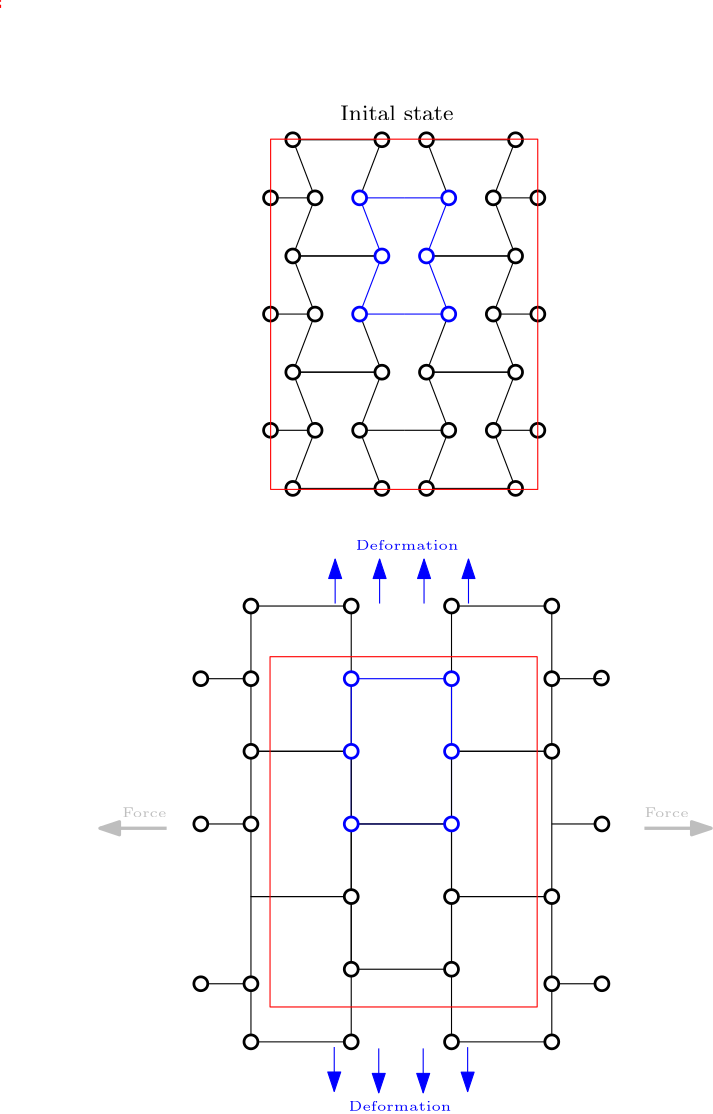 <?xml version="1.0"?>
<!DOCTYPE ipe SYSTEM "ipe.dtd">
<ipe version="70218" creator="Ipe 7.2.24">
<info created="D:20240429112255" modified="D:20240429141146"/>
<ipestyle name="basic">
<symbol name="arrow/arc(spx)">
<path stroke="sym-stroke" fill="sym-stroke" pen="sym-pen">
0 0 m
-1 0.333 l
-1 -0.333 l
h
</path>
</symbol>
<symbol name="arrow/farc(spx)">
<path stroke="sym-stroke" fill="white" pen="sym-pen">
0 0 m
-1 0.333 l
-1 -0.333 l
h
</path>
</symbol>
<symbol name="arrow/ptarc(spx)">
<path stroke="sym-stroke" fill="sym-stroke" pen="sym-pen">
0 0 m
-1 0.333 l
-0.8 0 l
-1 -0.333 l
h
</path>
</symbol>
<symbol name="arrow/fptarc(spx)">
<path stroke="sym-stroke" fill="white" pen="sym-pen">
0 0 m
-1 0.333 l
-0.8 0 l
-1 -0.333 l
h
</path>
</symbol>
<symbol name="mark/circle(sx)" transformations="translations">
<path fill="sym-stroke">
0.6 0 0 0.6 0 0 e
0.4 0 0 0.4 0 0 e
</path>
</symbol>
<symbol name="mark/disk(sx)" transformations="translations">
<path fill="sym-stroke">
0.6 0 0 0.6 0 0 e
</path>
</symbol>
<symbol name="mark/fdisk(sfx)" transformations="translations">
<group>
<path fill="sym-fill">
0.5 0 0 0.5 0 0 e
</path>
<path fill="sym-stroke" fillrule="eofill">
0.6 0 0 0.6 0 0 e
0.4 0 0 0.4 0 0 e
</path>
</group>
</symbol>
<symbol name="mark/box(sx)" transformations="translations">
<path fill="sym-stroke" fillrule="eofill">
-0.6 -0.6 m
0.6 -0.6 l
0.6 0.6 l
-0.6 0.6 l
h
-0.4 -0.4 m
0.4 -0.4 l
0.4 0.4 l
-0.4 0.4 l
h
</path>
</symbol>
<symbol name="mark/square(sx)" transformations="translations">
<path fill="sym-stroke">
-0.6 -0.6 m
0.6 -0.6 l
0.6 0.6 l
-0.6 0.6 l
h
</path>
</symbol>
<symbol name="mark/fsquare(sfx)" transformations="translations">
<group>
<path fill="sym-fill">
-0.5 -0.5 m
0.5 -0.5 l
0.5 0.5 l
-0.5 0.5 l
h
</path>
<path fill="sym-stroke" fillrule="eofill">
-0.6 -0.6 m
0.6 -0.6 l
0.6 0.6 l
-0.6 0.6 l
h
-0.4 -0.4 m
0.4 -0.4 l
0.4 0.4 l
-0.4 0.4 l
h
</path>
</group>
</symbol>
<symbol name="mark/cross(sx)" transformations="translations">
<group>
<path fill="sym-stroke">
-0.43 -0.57 m
0.57 0.43 l
0.43 0.57 l
-0.57 -0.43 l
h
</path>
<path fill="sym-stroke">
-0.43 0.57 m
0.57 -0.43 l
0.43 -0.57 l
-0.57 0.43 l
h
</path>
</group>
</symbol>
<symbol name="arrow/fnormal(spx)">
<path stroke="sym-stroke" fill="white" pen="sym-pen">
0 0 m
-1 0.333 l
-1 -0.333 l
h
</path>
</symbol>
<symbol name="arrow/pointed(spx)">
<path stroke="sym-stroke" fill="sym-stroke" pen="sym-pen">
0 0 m
-1 0.333 l
-0.8 0 l
-1 -0.333 l
h
</path>
</symbol>
<symbol name="arrow/fpointed(spx)">
<path stroke="sym-stroke" fill="white" pen="sym-pen">
0 0 m
-1 0.333 l
-0.8 0 l
-1 -0.333 l
h
</path>
</symbol>
<symbol name="arrow/linear(spx)">
<path stroke="sym-stroke" pen="sym-pen">
-1 0.333 m
0 0 l
-1 -0.333 l
</path>
</symbol>
<symbol name="arrow/fdouble(spx)">
<path stroke="sym-stroke" fill="white" pen="sym-pen">
0 0 m
-1 0.333 l
-1 -0.333 l
h
-1 0 m
-2 0.333 l
-2 -0.333 l
h
</path>
</symbol>
<symbol name="arrow/double(spx)">
<path stroke="sym-stroke" fill="sym-stroke" pen="sym-pen">
0 0 m
-1 0.333 l
-1 -0.333 l
h
-1 0 m
-2 0.333 l
-2 -0.333 l
h
</path>
</symbol>
<symbol name="arrow/mid-normal(spx)">
<path stroke="sym-stroke" fill="sym-stroke" pen="sym-pen">
0.5 0 m
-0.5 0.333 l
-0.5 -0.333 l
h
</path>
</symbol>
<symbol name="arrow/mid-fnormal(spx)">
<path stroke="sym-stroke" fill="white" pen="sym-pen">
0.5 0 m
-0.5 0.333 l
-0.5 -0.333 l
h
</path>
</symbol>
<symbol name="arrow/mid-pointed(spx)">
<path stroke="sym-stroke" fill="sym-stroke" pen="sym-pen">
0.5 0 m
-0.5 0.333 l
-0.3 0 l
-0.5 -0.333 l
h
</path>
</symbol>
<symbol name="arrow/mid-fpointed(spx)">
<path stroke="sym-stroke" fill="white" pen="sym-pen">
0.5 0 m
-0.5 0.333 l
-0.3 0 l
-0.5 -0.333 l
h
</path>
</symbol>
<symbol name="arrow/mid-double(spx)">
<path stroke="sym-stroke" fill="sym-stroke" pen="sym-pen">
1 0 m
0 0.333 l
0 -0.333 l
h
0 0 m
-1 0.333 l
-1 -0.333 l
h
</path>
</symbol>
<symbol name="arrow/mid-fdouble(spx)">
<path stroke="sym-stroke" fill="white" pen="sym-pen">
1 0 m
0 0.333 l
0 -0.333 l
h
0 0 m
-1 0.333 l
-1 -0.333 l
h
</path>
</symbol>
<anglesize name="22.5 deg" value="22.5"/>
<anglesize name="30 deg" value="30"/>
<anglesize name="45 deg" value="45"/>
<anglesize name="60 deg" value="60"/>
<anglesize name="90 deg" value="90"/>
<arrowsize name="large" value="10"/>
<arrowsize name="small" value="5"/>
<arrowsize name="tiny" value="3"/>
<color name="blue" value="0 0 1"/>
<color name="brown" value="0.647 0.165 0.165"/>
<color name="darkblue" value="0 0 0.545"/>
<color name="darkcyan" value="0 0.545 0.545"/>
<color name="darkgray" value="0.663"/>
<color name="darkgreen" value="0 0.392 0"/>
<color name="darkmagenta" value="0.545 0 0.545"/>
<color name="darkorange" value="1 0.549 0"/>
<color name="darkred" value="0.545 0 0"/>
<color name="gold" value="1 0.843 0"/>
<color name="gray" value="0.745"/>
<color name="green" value="0 1 0"/>
<color name="lightblue" value="0.678 0.847 0.902"/>
<color name="lightcyan" value="0.878 1 1"/>
<color name="lightgray" value="0.827"/>
<color name="lightgreen" value="0.565 0.933 0.565"/>
<color name="lightyellow" value="1 1 0.878"/>
<color name="navy" value="0 0 0.502"/>
<color name="orange" value="1 0.647 0"/>
<color name="pink" value="1 0.753 0.796"/>
<color name="purple" value="0.627 0.125 0.941"/>
<color name="red" value="1 0 0"/>
<color name="seagreen" value="0.18 0.545 0.341"/>
<color name="turquoise" value="0.251 0.878 0.816"/>
<color name="violet" value="0.933 0.51 0.933"/>
<color name="yellow" value="1 1 0"/>
<dashstyle name="dash dot dotted" value="[4 2 1 2 1 2] 0"/>
<dashstyle name="dash dotted" value="[4 2 1 2] 0"/>
<dashstyle name="dashed" value="[4] 0"/>
<dashstyle name="dotted" value="[1 3] 0"/>
<gridsize name="10 pts (~3.5 mm)" value="10"/>
<gridsize name="14 pts (~5 mm)" value="14"/>
<gridsize name="16 pts (~6 mm)" value="16"/>
<gridsize name="20 pts (~7 mm)" value="20"/>
<gridsize name="28 pts (~10 mm)" value="28"/>
<gridsize name="32 pts (~12 mm)" value="32"/>
<gridsize name="4 pts" value="4"/>
<gridsize name="56 pts (~20 mm)" value="56"/>
<gridsize name="8 pts (~3 mm)" value="8"/>
<opacity name="10%" value="0.1"/>
<opacity name="30%" value="0.3"/>
<opacity name="50%" value="0.5"/>
<opacity name="75%" value="0.75"/>
<pen name="fat" value="1.2"/>
<pen name="heavier" value="0.8"/>
<pen name="ultrafat" value="2"/>
<symbolsize name="large" value="5"/>
<symbolsize name="small" value="2"/>
<symbolsize name="tiny" value="1.1"/>
<textsize name="Huge" value="\Huge"/>
<textsize name="LARGE" value="\LARGE"/>
<textsize name="Large" value="\Large"/>
<textsize name="footnote" value="\footnotesize"/>
<textsize name="huge" value="\huge"/>
<textsize name="large" value="\large"/>
<textsize name="small" value="\small"/>
<textsize name="tiny" value="\tiny"/>
<textstyle name="center" begin="\begin{center}" end="\end{center}"/>
<textstyle name="item" begin="\begin{itemize}\item{}" end="\end{itemize}"/>
<textstyle name="itemize" begin="\begin{itemize}" end="\end{itemize}"/>
<tiling name="falling" angle="-60" step="4" width="1"/>
<tiling name="rising" angle="30" step="4" width="1"/>
</ipestyle>
<page>
<layer name="alpha"/>
<view layers="alpha" active="alpha"/>
<path layer="alpha" matrix="0.501262 0 0 0.653733 16.9856 372.998" stroke="black">
176 576 m
240 576
240 576 c
</path>
<path matrix="0.501262 0 0 0.653733 16.9856 372.998" stroke="black">
176 512 m
240 512 l
</path>
<path matrix="0.501262 0 0 0.653733 16.9856 372.998" stroke="black">
176 512 m
192 544 l
</path>
<path matrix="0.501262 0 0 0.653733 16.9856 372.998" stroke="black">
176 576 m
192 544
192 544 c
</path>
<path matrix="0.501262 0 0 0.653733 16.9856 372.998" stroke="black">
240 576 m
224 544 l
</path>
<path matrix="0.501262 0 0 0.653733 16.9856 372.998" stroke="blue">
224 544 m
240 512 l
</path>
<path matrix="0.501262 0 0 0.653733 16.9856 372.998" stroke="black">
160 544 m
192 544 l
</path>
<path matrix="0.501262 0 0 0.653733 16.9856 372.998" stroke="blue">
224 544 m
256 544 l
</path>
<path matrix="0.501262 0 0 0.653733 65.1068 372.998" stroke="black">
176 576 m
240 576
240 576 c
</path>
<path matrix="0.501262 0 0 0.653733 65.1068 372.998" stroke="black">
176 512 m
240 512 l
</path>
<path matrix="0.501262 0 0 0.653733 65.1068 372.998" stroke="blue">
176 512 m
192 544 l
</path>
<path matrix="0.501262 0 0 0.653733 65.1068 372.998" stroke="black">
176 576 m
192 544
192 544 c
</path>
<path matrix="0.501262 0 0 0.653733 65.1068 372.998" stroke="black">
240 576 m
224 544 l
</path>
<path matrix="0.501262 0 0 0.653733 65.1068 372.998" stroke="black">
224 544 m
240 512 l
</path>
<path matrix="0.501262 0 0 0.653733 65.1068 372.998" stroke="blue">
160 544 m
192 544 l
</path>
<path matrix="0.501262 0 0 0.653733 65.1068 372.998" stroke="black">
224 544 m
256 544 l
</path>
<path matrix="0.501262 0 0 0.653733 16.9856 331.159" stroke="black">
176 576 m
240 576
240 576 c
</path>
<path matrix="0.501262 0 0 0.653733 16.9856 331.159" stroke="black">
176 512 m
240 512 l
</path>
<path matrix="0.501262 0 0 0.653733 16.9856 331.159" stroke="black">
176 512 m
192 544 l
</path>
<path matrix="0.501262 0 0 0.653733 16.9856 331.159" stroke="black">
176 576 m
192 544
192 544 c
</path>
<path matrix="0.501262 0 0 0.653733 16.9856 331.159" stroke="blue">
240 576 m
224 544 l
</path>
<path matrix="0.501262 0 0 0.653733 16.9856 331.159" stroke="black">
224 544 m
240 512 l
</path>
<path matrix="0.501262 0 0 0.653733 16.9856 331.159" stroke="black">
160 544 m
192 544 l
</path>
<path matrix="0.501262 0 0 0.653733 16.9856 331.159" stroke="blue">
224 544 m
256 544 l
</path>
<path matrix="0.501262 0 0 0.653733 65.1068 331.159" stroke="black">
176 576 m
240 576
240 576 c
</path>
<path matrix="0.501262 0 0 0.653733 65.1068 331.159" stroke="black">
176 512 m
240 512 l
</path>
<path matrix="0.501262 0 0 0.653733 65.1068 331.159" stroke="black">
176 512 m
192 544 l
</path>
<path matrix="0.501262 0 0 0.653733 65.1068 331.159" stroke="blue">
176 576 m
192 544
192 544 c
</path>
<path matrix="0.501262 0 0 0.653733 65.1068 331.159" stroke="black">
240 576 m
224 544 l
</path>
<path matrix="0.501262 0 0 0.653733 65.1068 331.159" stroke="black">
224 544 m
240 512 l
</path>
<path matrix="0.501262 0 0 0.653733 65.1068 331.159" stroke="blue">
160 544 m
192 544 l
</path>
<path matrix="0.501262 0 0 0.653733 65.1068 331.159" stroke="black">
224 544 m
256 544 l
</path>
<path matrix="0.501262 0 0 0.653733 16.9856 289.32" stroke="black">
176 576 m
240 576
240 576 c
</path>
<path matrix="0.501262 0 0 0.653733 16.9856 289.32" stroke="black">
176 512 m
240 512 l
</path>
<path matrix="0.501262 0 0 0.653733 16.9856 289.32" stroke="black">
176 512 m
192 544 l
</path>
<path matrix="0.501262 0 0 0.653733 16.9856 289.32" stroke="black">
176 576 m
192 544
192 544 c
</path>
<path matrix="0.501262 0 0 0.653733 16.9856 289.32" stroke="black">
240 576 m
224 544 l
</path>
<path matrix="0.501262 0 0 0.653733 16.9856 289.32" stroke="black">
224 544 m
240 512 l
</path>
<path matrix="0.501262 0 0 0.653733 16.9856 289.32" stroke="black">
160 544 m
192 544 l
</path>
<path matrix="0.501262 0 0 0.653733 16.9856 289.32" stroke="black">
224 544 m
256 544 l
</path>
<path matrix="0.501262 0 0 0.653733 65.1068 289.32" stroke="black">
176 576 m
240 576
240 576 c
</path>
<path matrix="0.501262 0 0 0.653733 65.1068 289.32" stroke="black">
176 512 m
240 512 l
</path>
<path matrix="0.501262 0 0 0.653733 65.1068 289.32" stroke="black">
176 512 m
192 544 l
</path>
<path matrix="0.501262 0 0 0.653733 65.1068 289.32" stroke="black">
176 576 m
192 544
192 544 c
</path>
<path matrix="0.501262 0 0 0.653733 65.1068 289.32" stroke="black">
240 576 m
224 544 l
</path>
<path matrix="0.501262 0 0 0.653733 65.1068 289.32" stroke="black">
224 544 m
240 512 l
</path>
<path matrix="0.501262 0 0 0.653733 65.1068 289.32" stroke="black">
160 544 m
192 544 l
</path>
<path matrix="0.501262 0 0 0.653733 65.1068 289.32" stroke="black">
224 544 m
256 544 l
</path>
<use matrix="0.501262 0 0 0.653733 -47.1759 372.998" name="mark/fdisk(sfx)" pos="304 576" size="large" stroke="black" fill="white"/>
<use matrix="0.501262 0 0 0.653733 -47.1759 372.998" name="mark/fdisk(sfx)" pos="288 544" size="large" stroke="black" fill="white"/>
<use matrix="0.501262 0 0 0.653733 -47.1759 372.998" name="mark/fdisk(sfx)" pos="320 544" size="large" stroke="black" fill="white"/>
<use matrix="0.501262 0 0 0.653733 -47.1759 372.998" name="mark/fdisk(sfx)" pos="304 512" size="large" stroke="black" fill="white"/>
<use matrix="0.501262 0 0 0.653733 -47.1759 372.998" name="mark/fdisk(sfx)" pos="368 512" size="large" stroke="blue" fill="white"/>
<use matrix="0.501262 0 0 0.653733 -47.1759 372.998" name="mark/fdisk(sfx)" pos="352 544" size="large" stroke="blue" fill="white"/>
<use matrix="0.501262 0 0 0.653733 -47.1759 372.998" name="mark/fdisk(sfx)" pos="368 576" size="large" stroke="black" fill="white"/>
<use matrix="0.501262 0 0 0.653733 -47.1759 372.998" name="mark/fdisk(sfx)" pos="400 576" size="large" stroke="black" fill="white"/>
<use matrix="0.501262 0 0 0.653733 -47.1759 372.998" name="mark/fdisk(sfx)" pos="464 576" size="large" stroke="black" fill="white"/>
<use matrix="0.501262 0 0 0.653733 -47.1759 372.998" name="mark/fdisk(sfx)" pos="416 544" size="large" stroke="blue" fill="white"/>
<use matrix="0.501262 0 0 0.653733 -47.1759 372.998" name="mark/fdisk(sfx)" pos="448 544" size="large" stroke="black" fill="white"/>
<use matrix="0.501262 0 0 0.653733 -47.1759 372.998" name="mark/fdisk(sfx)" pos="400 512" size="large" stroke="blue" fill="white"/>
<use matrix="0.501262 0 0 0.653733 -47.1759 372.998" name="mark/fdisk(sfx)" pos="464 512" size="large" stroke="black" fill="white"/>
<use matrix="0.501262 0 0 0.653733 -47.1759 372.998" name="mark/fdisk(sfx)" pos="288 480" size="large" stroke="black" fill="white"/>
<use matrix="0.501262 0 0 0.653733 -47.1759 372.998" name="mark/fdisk(sfx)" pos="288 416" size="large" stroke="black" fill="white"/>
<use matrix="0.501262 0 0 0.653733 -47.1759 372.998" name="mark/fdisk(sfx)" pos="304 384" size="large" stroke="black" fill="white"/>
<use matrix="0.501262 0 0 0.653733 -47.1759 372.998" name="mark/fdisk(sfx)" pos="368 384" size="large" stroke="black" fill="white"/>
<use matrix="0.501262 0 0 0.653733 -47.1759 372.998" name="mark/fdisk(sfx)" pos="400 384" size="large" stroke="black" fill="white"/>
<use matrix="0.501262 0 0 0.653733 -47.1759 372.998" name="mark/fdisk(sfx)" pos="464 384" size="large" stroke="black" fill="white"/>
<use matrix="0.501262 0 0 0.653733 -47.1759 372.998" name="mark/fdisk(sfx)" pos="448 480" size="large" stroke="black" fill="white"/>
<use matrix="0.501262 0 0 0.653733 -47.1759 372.998" name="mark/fdisk(sfx)" pos="416 480" size="large" stroke="blue" fill="white"/>
<use matrix="0.501262 0 0 0.653733 -47.1759 372.998" name="mark/fdisk(sfx)" pos="352 480" size="large" stroke="blue" fill="white"/>
<use matrix="0.501262 0 0 0.653733 -47.1759 372.998" name="mark/fdisk(sfx)" pos="320 480" size="large" stroke="black" fill="white"/>
<use matrix="0.501262 0 0 0.653733 -47.1759 372.998" name="mark/fdisk(sfx)" pos="304 448" size="large" stroke="black" fill="white"/>
<use matrix="0.501262 0 0 0.653733 -47.1759 372.998" name="mark/fdisk(sfx)" pos="368 448" size="large" stroke="black" fill="white"/>
<use matrix="0.501262 0 0 0.653733 -47.1759 372.998" name="mark/fdisk(sfx)" pos="400 448" size="large" stroke="black" fill="white"/>
<use matrix="0.501262 0 0 0.653733 -47.1759 372.998" name="mark/fdisk(sfx)" pos="464 448" size="large" stroke="black" fill="white"/>
<use matrix="0.501262 0 0 0.653733 -47.1759 372.998" name="mark/fdisk(sfx)" pos="448 416" size="large" stroke="black" fill="white"/>
<use matrix="0.501262 0 0 0.653733 -47.1759 372.998" name="mark/fdisk(sfx)" pos="416 416" size="large" stroke="black" fill="white"/>
<use matrix="0.501262 0 0 0.653733 -47.1759 372.998" name="mark/fdisk(sfx)" pos="352 416" size="large" stroke="black" fill="white"/>
<use matrix="0.501262 0 0 0.653733 -47.1759 372.998" name="mark/fdisk(sfx)" pos="320 416" size="large" stroke="black" fill="white"/>
<path matrix="0.564068 0 0 0.653733 -90.3581 58.6951" stroke="black">
320 800 m
320 720 l
384 720 l
384 800 l
h
</path>
<path matrix="0.564068 0 0 0.653733 -90.3581 58.6951" stroke="black">
448 800 m
448 720 l
512 720 l
512 800 l
h
</path>
<path matrix="0.564068 0 0 0.653733 -90.3581 63.9251" stroke="blue">
384 752 m
384 672 l
448 672 l
448 752 l
h
</path>
<path matrix="0.564068 0 0 0.653733 -90.3581 63.9251" stroke="black">
384 672 m
384 592 l
448 592 l
448 672 l
h
</path>
<path matrix="0.564068 0 0 0.653733 -90.3581 58.6951" stroke="black">
320 720 m
320 640 l
384 640 l
384 720 l
h
</path>
<path matrix="0.564068 0 0 0.653733 -90.3581 58.6951" stroke="black">
448 720 m
448 640 l
512 640 l
512 720 l
h
</path>
<path matrix="0.564068 0 0 0.653733 -90.3581 58.6951" stroke="black">
448 640 m
448 560 l
512 560 l
512 640 l
h
</path>
<path matrix="0.564068 0 0 0.653733 -90.3581 58.6951" stroke="black">
320 640 m
320 560 l
384 560 l
384 640 l
h
</path>
<path matrix="0.564068 0 0 0.653733 -90.3581 63.9251" stroke="black">
288 752 m
320 752 l
</path>
<path matrix="0.564068 0 0 0.653733 -90.3581 58.6951" stroke="black">
320 680 m
288 680 l
</path>
<path matrix="0.564068 0 0 0.653733 -90.3581 58.6951" stroke="black">
288 592 m
320 592 l
</path>
<path matrix="0.564068 0 0 0.653733 -90.3581 58.6951" stroke="black">
512 592 m
544 592 l
</path>
<path matrix="0.564068 0 0 0.653733 -90.3581 58.6951" stroke="black">
512 680 m
544 680 l
</path>
<path matrix="0.564068 0 0 0.653733 -90.3581 58.6951" stroke="black">
512 760 m
544 760 l
</path>
<use matrix="0.564068 0 0 0.653733 -90.3581 58.6951" name="mark/fdisk(sfx)" pos="288 760" size="large" stroke="black" fill="white"/>
<use matrix="0.564068 0 0 0.653733 -90.3581 58.6951" name="mark/fdisk(sfx)" pos="320 760" size="large" stroke="black" fill="white"/>
<use matrix="0.564068 0 0 0.653733 -90.3581 58.6951" name="mark/fdisk(sfx)" pos="320 800" size="large" stroke="black" fill="white"/>
<use matrix="0.564068 0 0 0.653733 -90.3581 58.6951" name="mark/fdisk(sfx)" pos="384 800" size="large" stroke="black" fill="white"/>
<use matrix="0.564068 0 0 0.653733 -90.3581 63.9251" name="mark/fdisk(sfx)" pos="384 752" size="large" stroke="blue" fill="white"/>
<use matrix="0.564068 0 0 0.653733 -90.3581 58.6951" name="mark/fdisk(sfx)" pos="384 720" size="large" stroke="blue" fill="white"/>
<use matrix="0.564068 0 0 0.653733 -90.3581 63.9251" name="mark/fdisk(sfx)" pos="384 672" size="large" stroke="blue" fill="white"/>
<use matrix="0.564068 0 0 0.653733 -90.3581 58.6951" name="mark/fdisk(sfx)" pos="384 640" size="large" stroke="black" fill="white"/>
<use matrix="0.564068 0 0 0.653733 -90.3581 63.9251" name="mark/fdisk(sfx)" pos="384 592" size="large" stroke="black" fill="white"/>
<use matrix="0.564068 0 0 0.653733 -90.3581 58.6951" name="mark/fdisk(sfx)" pos="384 560" size="large" stroke="black" fill="white"/>
<use matrix="0.564068 0 0 0.653733 -90.3581 58.6951" name="mark/fdisk(sfx)" pos="320 560" size="large" stroke="black" fill="white"/>
<use matrix="0.564068 0 0 0.653733 -90.3581 58.6951" name="mark/fdisk(sfx)" pos="320 592" size="large" stroke="black" fill="white"/>
<use matrix="0.564068 0 0 0.653733 -90.3581 58.6951" name="mark/fdisk(sfx)" pos="288 592" size="large" stroke="black" fill="white"/>
<use matrix="0.564068 0 0 0.653733 -90.3581 58.6951" name="mark/fdisk(sfx)" pos="288 680" size="large" stroke="black" fill="white"/>
<use matrix="0.564068 0 0 0.653733 -90.3581 58.6951" name="mark/fdisk(sfx)" pos="320 680" size="large" stroke="black" fill="white"/>
<use matrix="0.564068 0 0 0.653733 -90.3581 58.6951" name="mark/fdisk(sfx)" pos="320 720" size="large" stroke="black" fill="white"/>
<use matrix="0.564068 0 0 0.653733 -90.3581 63.9251" name="mark/fdisk(sfx)" pos="448 752" size="large" stroke="blue" fill="white"/>
<use matrix="0.564068 0 0 0.653733 -90.3581 58.6951" name="mark/fdisk(sfx)" pos="448 800" size="large" stroke="black" fill="white"/>
<use matrix="0.564068 0 0 0.653733 -90.3581 58.6951" name="mark/fdisk(sfx)" pos="512 800" size="large" stroke="black" fill="white"/>
<use matrix="0.564068 0 0 0.653733 -90.3581 58.6951" name="mark/fdisk(sfx)" pos="512 760" size="large" stroke="black" fill="white"/>
<use matrix="0.564068 0 0 0.653733 -90.3581 58.6951" name="mark/fdisk(sfx)" pos="512 720" size="large" stroke="black" fill="white"/>
<use matrix="0.564068 0 0 0.653733 -90.3581 58.6951" name="mark/fdisk(sfx)" pos="448 720" size="large" stroke="blue" fill="white"/>
<use matrix="0.564068 0 0 0.653733 -90.3581 58.6951" name="mark/fdisk(sfx)" pos="448 640" size="large" stroke="black" fill="white"/>
<use matrix="0.564068 0 0 0.653733 -90.3581 58.6951" name="mark/fdisk(sfx)" pos="512 640" size="large" stroke="black" fill="white"/>
<use matrix="0.564068 0 0 0.653733 -90.3581 58.6951" name="mark/fdisk(sfx)" pos="512 592" size="large" stroke="black" fill="white"/>
<use matrix="0.564068 0 0 0.653733 -90.3581 63.9251" name="mark/fdisk(sfx)" pos="448 592" size="large" stroke="black" fill="white"/>
<use matrix="0.564068 0 0 0.653733 -90.3581 58.6951" name="mark/fdisk(sfx)" pos="448 560" size="large" stroke="black" fill="white"/>
<use matrix="0.564068 0 0 0.653733 -90.3581 58.6951" name="mark/fdisk(sfx)" pos="512 560" size="large" stroke="black" fill="white"/>
<use matrix="0.564068 0 0 0.653733 -90.3581 58.6951" name="mark/fdisk(sfx)" pos="544 592" size="large" stroke="black" fill="white"/>
<use matrix="0.564068 0 0 0.653733 -90.3581 58.6951" name="mark/fdisk(sfx)" pos="544 680" size="large" stroke="black" fill="white"/>
<use matrix="0.564068 0 0 0.653733 -90.3581 58.6951" name="mark/fdisk(sfx)" pos="448 680" size="large" stroke="blue" fill="white"/>
<use matrix="0.501262 0 0 0.653733 73.1269 237.021" name="mark/fdisk(sfx)" pos="240 752" size="large" stroke="black" fill="white"/>
<use matrix="0.501262 0 0 0.653733 73.1269 237.021" name="mark/fdisk(sfx)" pos="240 688" size="large" stroke="black" fill="white"/>
<use matrix="0.501262 0 0 0.653733 73.1269 237.021" name="mark/fdisk(sfx)" pos="240 624" size="large" stroke="black" fill="white"/>
<path stroke="red">
0 797.159 m
0 797.992 l
0 797.992 l
0 797.159 l
h
</path>
<path stroke="red">
0 799.38 m
0 799.658 l
0 799.658 l
0 799.38 l
h
</path>
<path stroke="red">
0 799.658 m
0 799.658 l
0 799.658 l
0 799.658 l
h
</path>
<path matrix="1 0 0 1 49.1875 -47.9924" stroke="red">
48.0376 797.751 m
48.0376 671.668 l
144.203 671.668 l
144.203 797.751 l
h
</path>
<path matrix="1 0 0 1 19.7908 -234.318" stroke="gray" fill="gray" pen="fat" arrow="normal/normal">
40 736 m
16 736 l
</path>
<path matrix="1 0 0 1 79.7908 -234.318" stroke="gray" fill="gray" pen="fat" arrow="normal/normal">
152 736 m
176 736 l
</path>
<text matrix="1 0 0 1 11.7908 -230.318" transformations="translations" pos="32 736" stroke="gray" type="label" width="15.968" height="3.386" depth="0" valign="baseline" size="tiny">Force</text>
<text matrix="1 0 0 1 3.79076 -226.318" transformations="translations" pos="48 736" stroke="gray" type="label" width="0" height="0" depth="0" valign="baseline"></text>
<text matrix="1 0 0 1 199.791 -230.318" transformations="translations" pos="32 736" stroke="gray" type="label" width="15.968" height="3.386" depth="0" valign="baseline" size="tiny">Force</text>
<path matrix="1 0 0 1 -39.5439 -89.4058" stroke="blue" fill="gray" arrow="normal/normal">
208 672 m
208 688 l
</path>
<path matrix="1 0 0 1 -55.5439 -89.4058" stroke="blue" fill="gray" arrow="normal/normal">
208 672 m
208 688 l
</path>
<path matrix="1 0 0 1 -71.5439 -89.4058" stroke="blue" fill="gray" arrow="normal/normal">
208 672 m
208 688 l
</path>
<path matrix="1 0 0 1 -87.5439 -89.4058" stroke="blue" fill="gray" arrow="normal/normal">
208 672 m
208 688 l
</path>
<path matrix="-1 0 0 -1 328.127 1094.94" stroke="blue" fill="gray" arrow="normal/normal">
208 672 m
208 688 l
</path>
<path matrix="-1 0 0 -1 344.15 1094.43" stroke="blue" fill="gray" arrow="normal/normal">
208 672 m
208 688 l
</path>
<path matrix="-1 0 0 -1 360.15 1094.43" stroke="blue" fill="gray" arrow="normal/normal">
208 672 m
208 688 l
</path>
<path matrix="-1 0 0 -1 376.15 1094.88" stroke="blue" fill="gray" arrow="normal/normal">
208 672 m
208 688 l
</path>
<text matrix="1 0 0 1 -170.734 -228.015" transformations="translations" pos="296 628" stroke="blue" type="label" width="37.001" height="3.459" depth="0" valign="baseline" size="tiny">Deformation</text>
<text matrix="1 0 0 1 -165.217 -228.028" transformations="translations" pos="297.155 629.172" stroke="blue" type="label" width="0" height="0" depth="0" valign="baseline" size="tiny"></text>
<text matrix="1 0 0 1 -168.149 -26.0599" transformations="translations" pos="296 628" stroke="blue" type="label" width="37.001" height="3.459" depth="0" valign="baseline" size="tiny">Deformation</text>
<use matrix="1.1253 0 0 1 -17.8549 14.4215" name="mark/circle(sx)" pos="208.104 541.335" size="large" stroke="black"/>
<path matrix="1 0 0 1 48.9783 -234.31" stroke="red">
48.0376 797.751 m
48.0376 671.668 l
144.203 671.668 l
144.203 797.751 l
h
</path>
<text matrix="1 0 0 1 -4.56069 -11.8578" transformations="translations" pos="126.89 768.355" stroke="black" type="label" width="40.734" height="5.535" depth="0" valign="baseline" size="footnote">Inital state</text>
</page>
</ipe>
